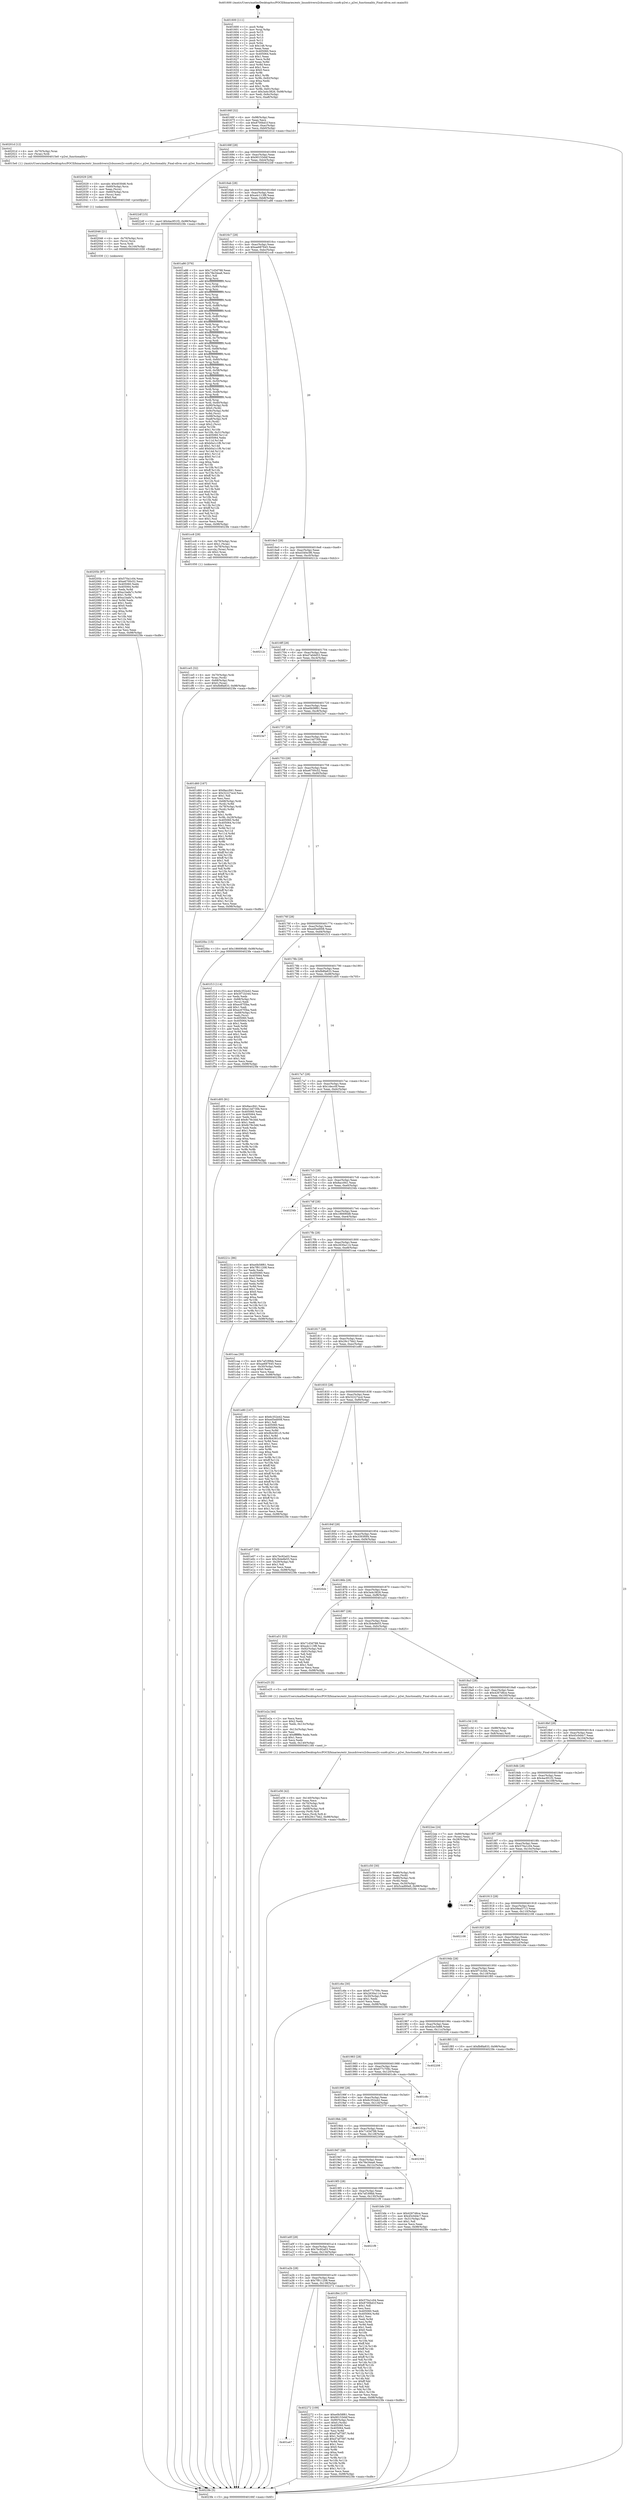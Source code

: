 digraph "0x401600" {
  label = "0x401600 (/mnt/c/Users/mathe/Desktop/tcc/POCII/binaries/extr_linuxdriversi2cbussesi2c-sun6i-p2wi.c_p2wi_functionality_Final-ollvm.out::main(0))"
  labelloc = "t"
  node[shape=record]

  Entry [label="",width=0.3,height=0.3,shape=circle,fillcolor=black,style=filled]
  "0x40166f" [label="{
     0x40166f [32]\l
     | [instrs]\l
     &nbsp;&nbsp;0x40166f \<+6\>: mov -0x98(%rbp),%eax\l
     &nbsp;&nbsp;0x401675 \<+2\>: mov %eax,%ecx\l
     &nbsp;&nbsp;0x401677 \<+6\>: sub $0x8700bd1f,%ecx\l
     &nbsp;&nbsp;0x40167d \<+6\>: mov %eax,-0xac(%rbp)\l
     &nbsp;&nbsp;0x401683 \<+6\>: mov %ecx,-0xb0(%rbp)\l
     &nbsp;&nbsp;0x401689 \<+6\>: je 000000000040201d \<main+0xa1d\>\l
  }"]
  "0x40201d" [label="{
     0x40201d [12]\l
     | [instrs]\l
     &nbsp;&nbsp;0x40201d \<+4\>: mov -0x70(%rbp),%rax\l
     &nbsp;&nbsp;0x402021 \<+3\>: mov (%rax),%rdi\l
     &nbsp;&nbsp;0x402024 \<+5\>: call 00000000004015e0 \<p2wi_functionality\>\l
     | [calls]\l
     &nbsp;&nbsp;0x4015e0 \{1\} (/mnt/c/Users/mathe/Desktop/tcc/POCII/binaries/extr_linuxdriversi2cbussesi2c-sun6i-p2wi.c_p2wi_functionality_Final-ollvm.out::p2wi_functionality)\l
  }"]
  "0x40168f" [label="{
     0x40168f [28]\l
     | [instrs]\l
     &nbsp;&nbsp;0x40168f \<+5\>: jmp 0000000000401694 \<main+0x94\>\l
     &nbsp;&nbsp;0x401694 \<+6\>: mov -0xac(%rbp),%eax\l
     &nbsp;&nbsp;0x40169a \<+5\>: sub $0x90153d4f,%eax\l
     &nbsp;&nbsp;0x40169f \<+6\>: mov %eax,-0xb4(%rbp)\l
     &nbsp;&nbsp;0x4016a5 \<+6\>: je 00000000004022df \<main+0xcdf\>\l
  }"]
  Exit [label="",width=0.3,height=0.3,shape=circle,fillcolor=black,style=filled,peripheries=2]
  "0x4022df" [label="{
     0x4022df [15]\l
     | [instrs]\l
     &nbsp;&nbsp;0x4022df \<+10\>: movl $0x4ac951f2,-0x98(%rbp)\l
     &nbsp;&nbsp;0x4022e9 \<+5\>: jmp 00000000004023fe \<main+0xdfe\>\l
  }"]
  "0x4016ab" [label="{
     0x4016ab [28]\l
     | [instrs]\l
     &nbsp;&nbsp;0x4016ab \<+5\>: jmp 00000000004016b0 \<main+0xb0\>\l
     &nbsp;&nbsp;0x4016b0 \<+6\>: mov -0xac(%rbp),%eax\l
     &nbsp;&nbsp;0x4016b6 \<+5\>: sub $0xa4c113f8,%eax\l
     &nbsp;&nbsp;0x4016bb \<+6\>: mov %eax,-0xb8(%rbp)\l
     &nbsp;&nbsp;0x4016c1 \<+6\>: je 0000000000401a86 \<main+0x486\>\l
  }"]
  "0x401a47" [label="{
     0x401a47\l
  }", style=dashed]
  "0x401a86" [label="{
     0x401a86 [376]\l
     | [instrs]\l
     &nbsp;&nbsp;0x401a86 \<+5\>: mov $0x71d3d788,%eax\l
     &nbsp;&nbsp;0x401a8b \<+5\>: mov $0x78e34ea6,%ecx\l
     &nbsp;&nbsp;0x401a90 \<+2\>: mov $0x1,%dl\l
     &nbsp;&nbsp;0x401a92 \<+3\>: mov %rsp,%rsi\l
     &nbsp;&nbsp;0x401a95 \<+4\>: add $0xfffffffffffffff0,%rsi\l
     &nbsp;&nbsp;0x401a99 \<+3\>: mov %rsi,%rsp\l
     &nbsp;&nbsp;0x401a9c \<+7\>: mov %rsi,-0x90(%rbp)\l
     &nbsp;&nbsp;0x401aa3 \<+3\>: mov %rsp,%rsi\l
     &nbsp;&nbsp;0x401aa6 \<+4\>: add $0xfffffffffffffff0,%rsi\l
     &nbsp;&nbsp;0x401aaa \<+3\>: mov %rsi,%rsp\l
     &nbsp;&nbsp;0x401aad \<+3\>: mov %rsp,%rdi\l
     &nbsp;&nbsp;0x401ab0 \<+4\>: add $0xfffffffffffffff0,%rdi\l
     &nbsp;&nbsp;0x401ab4 \<+3\>: mov %rdi,%rsp\l
     &nbsp;&nbsp;0x401ab7 \<+7\>: mov %rdi,-0x88(%rbp)\l
     &nbsp;&nbsp;0x401abe \<+3\>: mov %rsp,%rdi\l
     &nbsp;&nbsp;0x401ac1 \<+4\>: add $0xfffffffffffffff0,%rdi\l
     &nbsp;&nbsp;0x401ac5 \<+3\>: mov %rdi,%rsp\l
     &nbsp;&nbsp;0x401ac8 \<+4\>: mov %rdi,-0x80(%rbp)\l
     &nbsp;&nbsp;0x401acc \<+3\>: mov %rsp,%rdi\l
     &nbsp;&nbsp;0x401acf \<+4\>: add $0xfffffffffffffff0,%rdi\l
     &nbsp;&nbsp;0x401ad3 \<+3\>: mov %rdi,%rsp\l
     &nbsp;&nbsp;0x401ad6 \<+4\>: mov %rdi,-0x78(%rbp)\l
     &nbsp;&nbsp;0x401ada \<+3\>: mov %rsp,%rdi\l
     &nbsp;&nbsp;0x401add \<+4\>: add $0xfffffffffffffff0,%rdi\l
     &nbsp;&nbsp;0x401ae1 \<+3\>: mov %rdi,%rsp\l
     &nbsp;&nbsp;0x401ae4 \<+4\>: mov %rdi,-0x70(%rbp)\l
     &nbsp;&nbsp;0x401ae8 \<+3\>: mov %rsp,%rdi\l
     &nbsp;&nbsp;0x401aeb \<+4\>: add $0xfffffffffffffff0,%rdi\l
     &nbsp;&nbsp;0x401aef \<+3\>: mov %rdi,%rsp\l
     &nbsp;&nbsp;0x401af2 \<+4\>: mov %rdi,-0x68(%rbp)\l
     &nbsp;&nbsp;0x401af6 \<+3\>: mov %rsp,%rdi\l
     &nbsp;&nbsp;0x401af9 \<+4\>: add $0xfffffffffffffff0,%rdi\l
     &nbsp;&nbsp;0x401afd \<+3\>: mov %rdi,%rsp\l
     &nbsp;&nbsp;0x401b00 \<+4\>: mov %rdi,-0x60(%rbp)\l
     &nbsp;&nbsp;0x401b04 \<+3\>: mov %rsp,%rdi\l
     &nbsp;&nbsp;0x401b07 \<+4\>: add $0xfffffffffffffff0,%rdi\l
     &nbsp;&nbsp;0x401b0b \<+3\>: mov %rdi,%rsp\l
     &nbsp;&nbsp;0x401b0e \<+4\>: mov %rdi,-0x58(%rbp)\l
     &nbsp;&nbsp;0x401b12 \<+3\>: mov %rsp,%rdi\l
     &nbsp;&nbsp;0x401b15 \<+4\>: add $0xfffffffffffffff0,%rdi\l
     &nbsp;&nbsp;0x401b19 \<+3\>: mov %rdi,%rsp\l
     &nbsp;&nbsp;0x401b1c \<+4\>: mov %rdi,-0x50(%rbp)\l
     &nbsp;&nbsp;0x401b20 \<+3\>: mov %rsp,%rdi\l
     &nbsp;&nbsp;0x401b23 \<+4\>: add $0xfffffffffffffff0,%rdi\l
     &nbsp;&nbsp;0x401b27 \<+3\>: mov %rdi,%rsp\l
     &nbsp;&nbsp;0x401b2a \<+4\>: mov %rdi,-0x48(%rbp)\l
     &nbsp;&nbsp;0x401b2e \<+3\>: mov %rsp,%rdi\l
     &nbsp;&nbsp;0x401b31 \<+4\>: add $0xfffffffffffffff0,%rdi\l
     &nbsp;&nbsp;0x401b35 \<+3\>: mov %rdi,%rsp\l
     &nbsp;&nbsp;0x401b38 \<+4\>: mov %rdi,-0x40(%rbp)\l
     &nbsp;&nbsp;0x401b3c \<+7\>: mov -0x90(%rbp),%rdi\l
     &nbsp;&nbsp;0x401b43 \<+6\>: movl $0x0,(%rdi)\l
     &nbsp;&nbsp;0x401b49 \<+7\>: mov -0x9c(%rbp),%r8d\l
     &nbsp;&nbsp;0x401b50 \<+3\>: mov %r8d,(%rsi)\l
     &nbsp;&nbsp;0x401b53 \<+7\>: mov -0x88(%rbp),%rdi\l
     &nbsp;&nbsp;0x401b5a \<+7\>: mov -0xa8(%rbp),%r9\l
     &nbsp;&nbsp;0x401b61 \<+3\>: mov %r9,(%rdi)\l
     &nbsp;&nbsp;0x401b64 \<+3\>: cmpl $0x2,(%rsi)\l
     &nbsp;&nbsp;0x401b67 \<+4\>: setne %r10b\l
     &nbsp;&nbsp;0x401b6b \<+4\>: and $0x1,%r10b\l
     &nbsp;&nbsp;0x401b6f \<+4\>: mov %r10b,-0x31(%rbp)\l
     &nbsp;&nbsp;0x401b73 \<+8\>: mov 0x405060,%r11d\l
     &nbsp;&nbsp;0x401b7b \<+7\>: mov 0x405064,%ebx\l
     &nbsp;&nbsp;0x401b82 \<+3\>: mov %r11d,%r14d\l
     &nbsp;&nbsp;0x401b85 \<+7\>: sub $0xb0a1c1f6,%r14d\l
     &nbsp;&nbsp;0x401b8c \<+4\>: sub $0x1,%r14d\l
     &nbsp;&nbsp;0x401b90 \<+7\>: add $0xb0a1c1f6,%r14d\l
     &nbsp;&nbsp;0x401b97 \<+4\>: imul %r14d,%r11d\l
     &nbsp;&nbsp;0x401b9b \<+4\>: and $0x1,%r11d\l
     &nbsp;&nbsp;0x401b9f \<+4\>: cmp $0x0,%r11d\l
     &nbsp;&nbsp;0x401ba3 \<+4\>: sete %r10b\l
     &nbsp;&nbsp;0x401ba7 \<+3\>: cmp $0xa,%ebx\l
     &nbsp;&nbsp;0x401baa \<+4\>: setl %r15b\l
     &nbsp;&nbsp;0x401bae \<+3\>: mov %r10b,%r12b\l
     &nbsp;&nbsp;0x401bb1 \<+4\>: xor $0xff,%r12b\l
     &nbsp;&nbsp;0x401bb5 \<+3\>: mov %r15b,%r13b\l
     &nbsp;&nbsp;0x401bb8 \<+4\>: xor $0xff,%r13b\l
     &nbsp;&nbsp;0x401bbc \<+3\>: xor $0x0,%dl\l
     &nbsp;&nbsp;0x401bbf \<+3\>: mov %r12b,%sil\l
     &nbsp;&nbsp;0x401bc2 \<+4\>: and $0x0,%sil\l
     &nbsp;&nbsp;0x401bc6 \<+3\>: and %dl,%r10b\l
     &nbsp;&nbsp;0x401bc9 \<+3\>: mov %r13b,%dil\l
     &nbsp;&nbsp;0x401bcc \<+4\>: and $0x0,%dil\l
     &nbsp;&nbsp;0x401bd0 \<+3\>: and %dl,%r15b\l
     &nbsp;&nbsp;0x401bd3 \<+3\>: or %r10b,%sil\l
     &nbsp;&nbsp;0x401bd6 \<+3\>: or %r15b,%dil\l
     &nbsp;&nbsp;0x401bd9 \<+3\>: xor %dil,%sil\l
     &nbsp;&nbsp;0x401bdc \<+3\>: or %r13b,%r12b\l
     &nbsp;&nbsp;0x401bdf \<+4\>: xor $0xff,%r12b\l
     &nbsp;&nbsp;0x401be3 \<+3\>: or $0x0,%dl\l
     &nbsp;&nbsp;0x401be6 \<+3\>: and %dl,%r12b\l
     &nbsp;&nbsp;0x401be9 \<+3\>: or %r12b,%sil\l
     &nbsp;&nbsp;0x401bec \<+4\>: test $0x1,%sil\l
     &nbsp;&nbsp;0x401bf0 \<+3\>: cmovne %ecx,%eax\l
     &nbsp;&nbsp;0x401bf3 \<+6\>: mov %eax,-0x98(%rbp)\l
     &nbsp;&nbsp;0x401bf9 \<+5\>: jmp 00000000004023fe \<main+0xdfe\>\l
  }"]
  "0x4016c7" [label="{
     0x4016c7 [28]\l
     | [instrs]\l
     &nbsp;&nbsp;0x4016c7 \<+5\>: jmp 00000000004016cc \<main+0xcc\>\l
     &nbsp;&nbsp;0x4016cc \<+6\>: mov -0xac(%rbp),%eax\l
     &nbsp;&nbsp;0x4016d2 \<+5\>: sub $0xae687645,%eax\l
     &nbsp;&nbsp;0x4016d7 \<+6\>: mov %eax,-0xbc(%rbp)\l
     &nbsp;&nbsp;0x4016dd \<+6\>: je 0000000000401cc8 \<main+0x6c8\>\l
  }"]
  "0x402272" [label="{
     0x402272 [109]\l
     | [instrs]\l
     &nbsp;&nbsp;0x402272 \<+5\>: mov $0xe0b58f61,%eax\l
     &nbsp;&nbsp;0x402277 \<+5\>: mov $0x90153d4f,%ecx\l
     &nbsp;&nbsp;0x40227c \<+7\>: mov -0x90(%rbp),%rdx\l
     &nbsp;&nbsp;0x402283 \<+6\>: movl $0x0,(%rdx)\l
     &nbsp;&nbsp;0x402289 \<+7\>: mov 0x405060,%esi\l
     &nbsp;&nbsp;0x402290 \<+7\>: mov 0x405064,%edi\l
     &nbsp;&nbsp;0x402297 \<+3\>: mov %esi,%r8d\l
     &nbsp;&nbsp;0x40229a \<+7\>: sub $0xd7af7587,%r8d\l
     &nbsp;&nbsp;0x4022a1 \<+4\>: sub $0x1,%r8d\l
     &nbsp;&nbsp;0x4022a5 \<+7\>: add $0xd7af7587,%r8d\l
     &nbsp;&nbsp;0x4022ac \<+4\>: imul %r8d,%esi\l
     &nbsp;&nbsp;0x4022b0 \<+3\>: and $0x1,%esi\l
     &nbsp;&nbsp;0x4022b3 \<+3\>: cmp $0x0,%esi\l
     &nbsp;&nbsp;0x4022b6 \<+4\>: sete %r9b\l
     &nbsp;&nbsp;0x4022ba \<+3\>: cmp $0xa,%edi\l
     &nbsp;&nbsp;0x4022bd \<+4\>: setl %r10b\l
     &nbsp;&nbsp;0x4022c1 \<+3\>: mov %r9b,%r11b\l
     &nbsp;&nbsp;0x4022c4 \<+3\>: and %r10b,%r11b\l
     &nbsp;&nbsp;0x4022c7 \<+3\>: xor %r10b,%r9b\l
     &nbsp;&nbsp;0x4022ca \<+3\>: or %r9b,%r11b\l
     &nbsp;&nbsp;0x4022cd \<+4\>: test $0x1,%r11b\l
     &nbsp;&nbsp;0x4022d1 \<+3\>: cmovne %ecx,%eax\l
     &nbsp;&nbsp;0x4022d4 \<+6\>: mov %eax,-0x98(%rbp)\l
     &nbsp;&nbsp;0x4022da \<+5\>: jmp 00000000004023fe \<main+0xdfe\>\l
  }"]
  "0x401cc8" [label="{
     0x401cc8 [29]\l
     | [instrs]\l
     &nbsp;&nbsp;0x401cc8 \<+4\>: mov -0x78(%rbp),%rax\l
     &nbsp;&nbsp;0x401ccc \<+6\>: movl $0x1,(%rax)\l
     &nbsp;&nbsp;0x401cd2 \<+4\>: mov -0x78(%rbp),%rax\l
     &nbsp;&nbsp;0x401cd6 \<+3\>: movslq (%rax),%rax\l
     &nbsp;&nbsp;0x401cd9 \<+4\>: shl $0x2,%rax\l
     &nbsp;&nbsp;0x401cdd \<+3\>: mov %rax,%rdi\l
     &nbsp;&nbsp;0x401ce0 \<+5\>: call 0000000000401050 \<malloc@plt\>\l
     | [calls]\l
     &nbsp;&nbsp;0x401050 \{1\} (unknown)\l
  }"]
  "0x4016e3" [label="{
     0x4016e3 [28]\l
     | [instrs]\l
     &nbsp;&nbsp;0x4016e3 \<+5\>: jmp 00000000004016e8 \<main+0xe8\>\l
     &nbsp;&nbsp;0x4016e8 \<+6\>: mov -0xac(%rbp),%eax\l
     &nbsp;&nbsp;0x4016ee \<+5\>: sub $0xd340e3f6,%eax\l
     &nbsp;&nbsp;0x4016f3 \<+6\>: mov %eax,-0xc0(%rbp)\l
     &nbsp;&nbsp;0x4016f9 \<+6\>: je 000000000040212c \<main+0xb2c\>\l
  }"]
  "0x40205b" [label="{
     0x40205b [97]\l
     | [instrs]\l
     &nbsp;&nbsp;0x40205b \<+5\>: mov $0x570a1c04,%eax\l
     &nbsp;&nbsp;0x402060 \<+5\>: mov $0xe6700c52,%esi\l
     &nbsp;&nbsp;0x402065 \<+7\>: mov 0x405060,%edx\l
     &nbsp;&nbsp;0x40206c \<+8\>: mov 0x405064,%r8d\l
     &nbsp;&nbsp;0x402074 \<+3\>: mov %edx,%r9d\l
     &nbsp;&nbsp;0x402077 \<+7\>: sub $0xa1bafa7c,%r9d\l
     &nbsp;&nbsp;0x40207e \<+4\>: sub $0x1,%r9d\l
     &nbsp;&nbsp;0x402082 \<+7\>: add $0xa1bafa7c,%r9d\l
     &nbsp;&nbsp;0x402089 \<+4\>: imul %r9d,%edx\l
     &nbsp;&nbsp;0x40208d \<+3\>: and $0x1,%edx\l
     &nbsp;&nbsp;0x402090 \<+3\>: cmp $0x0,%edx\l
     &nbsp;&nbsp;0x402093 \<+4\>: sete %r10b\l
     &nbsp;&nbsp;0x402097 \<+4\>: cmp $0xa,%r8d\l
     &nbsp;&nbsp;0x40209b \<+4\>: setl %r11b\l
     &nbsp;&nbsp;0x40209f \<+3\>: mov %r10b,%bl\l
     &nbsp;&nbsp;0x4020a2 \<+3\>: and %r11b,%bl\l
     &nbsp;&nbsp;0x4020a5 \<+3\>: xor %r11b,%r10b\l
     &nbsp;&nbsp;0x4020a8 \<+3\>: or %r10b,%bl\l
     &nbsp;&nbsp;0x4020ab \<+3\>: test $0x1,%bl\l
     &nbsp;&nbsp;0x4020ae \<+3\>: cmovne %esi,%eax\l
     &nbsp;&nbsp;0x4020b1 \<+6\>: mov %eax,-0x98(%rbp)\l
     &nbsp;&nbsp;0x4020b7 \<+5\>: jmp 00000000004023fe \<main+0xdfe\>\l
  }"]
  "0x40212c" [label="{
     0x40212c\l
  }", style=dashed]
  "0x4016ff" [label="{
     0x4016ff [28]\l
     | [instrs]\l
     &nbsp;&nbsp;0x4016ff \<+5\>: jmp 0000000000401704 \<main+0x104\>\l
     &nbsp;&nbsp;0x401704 \<+6\>: mov -0xac(%rbp),%eax\l
     &nbsp;&nbsp;0x40170a \<+5\>: sub $0xd7a0dd53,%eax\l
     &nbsp;&nbsp;0x40170f \<+6\>: mov %eax,-0xc4(%rbp)\l
     &nbsp;&nbsp;0x401715 \<+6\>: je 0000000000402182 \<main+0xb82\>\l
  }"]
  "0x402046" [label="{
     0x402046 [21]\l
     | [instrs]\l
     &nbsp;&nbsp;0x402046 \<+4\>: mov -0x70(%rbp),%rcx\l
     &nbsp;&nbsp;0x40204a \<+3\>: mov (%rcx),%rcx\l
     &nbsp;&nbsp;0x40204d \<+3\>: mov %rcx,%rdi\l
     &nbsp;&nbsp;0x402050 \<+6\>: mov %eax,-0x144(%rbp)\l
     &nbsp;&nbsp;0x402056 \<+5\>: call 0000000000401030 \<free@plt\>\l
     | [calls]\l
     &nbsp;&nbsp;0x401030 \{1\} (unknown)\l
  }"]
  "0x402182" [label="{
     0x402182\l
  }", style=dashed]
  "0x40171b" [label="{
     0x40171b [28]\l
     | [instrs]\l
     &nbsp;&nbsp;0x40171b \<+5\>: jmp 0000000000401720 \<main+0x120\>\l
     &nbsp;&nbsp;0x401720 \<+6\>: mov -0xac(%rbp),%eax\l
     &nbsp;&nbsp;0x401726 \<+5\>: sub $0xe0b58f61,%eax\l
     &nbsp;&nbsp;0x40172b \<+6\>: mov %eax,-0xc8(%rbp)\l
     &nbsp;&nbsp;0x401731 \<+6\>: je 00000000004023e7 \<main+0xde7\>\l
  }"]
  "0x402029" [label="{
     0x402029 [29]\l
     | [instrs]\l
     &nbsp;&nbsp;0x402029 \<+10\>: movabs $0x4030d6,%rdi\l
     &nbsp;&nbsp;0x402033 \<+4\>: mov -0x60(%rbp),%rcx\l
     &nbsp;&nbsp;0x402037 \<+2\>: mov %eax,(%rcx)\l
     &nbsp;&nbsp;0x402039 \<+4\>: mov -0x60(%rbp),%rcx\l
     &nbsp;&nbsp;0x40203d \<+2\>: mov (%rcx),%esi\l
     &nbsp;&nbsp;0x40203f \<+2\>: mov $0x0,%al\l
     &nbsp;&nbsp;0x402041 \<+5\>: call 0000000000401040 \<printf@plt\>\l
     | [calls]\l
     &nbsp;&nbsp;0x401040 \{1\} (unknown)\l
  }"]
  "0x4023e7" [label="{
     0x4023e7\l
  }", style=dashed]
  "0x401737" [label="{
     0x401737 [28]\l
     | [instrs]\l
     &nbsp;&nbsp;0x401737 \<+5\>: jmp 000000000040173c \<main+0x13c\>\l
     &nbsp;&nbsp;0x40173c \<+6\>: mov -0xac(%rbp),%eax\l
     &nbsp;&nbsp;0x401742 \<+5\>: sub $0xe14d730b,%eax\l
     &nbsp;&nbsp;0x401747 \<+6\>: mov %eax,-0xcc(%rbp)\l
     &nbsp;&nbsp;0x40174d \<+6\>: je 0000000000401d60 \<main+0x760\>\l
  }"]
  "0x401a2b" [label="{
     0x401a2b [28]\l
     | [instrs]\l
     &nbsp;&nbsp;0x401a2b \<+5\>: jmp 0000000000401a30 \<main+0x430\>\l
     &nbsp;&nbsp;0x401a30 \<+6\>: mov -0xac(%rbp),%eax\l
     &nbsp;&nbsp;0x401a36 \<+5\>: sub $0x7f911208,%eax\l
     &nbsp;&nbsp;0x401a3b \<+6\>: mov %eax,-0x138(%rbp)\l
     &nbsp;&nbsp;0x401a41 \<+6\>: je 0000000000402272 \<main+0xc72\>\l
  }"]
  "0x401d60" [label="{
     0x401d60 [167]\l
     | [instrs]\l
     &nbsp;&nbsp;0x401d60 \<+5\>: mov $0x8acc941,%eax\l
     &nbsp;&nbsp;0x401d65 \<+5\>: mov $0x32227ecd,%ecx\l
     &nbsp;&nbsp;0x401d6a \<+2\>: mov $0x1,%dl\l
     &nbsp;&nbsp;0x401d6c \<+2\>: xor %esi,%esi\l
     &nbsp;&nbsp;0x401d6e \<+4\>: mov -0x68(%rbp),%rdi\l
     &nbsp;&nbsp;0x401d72 \<+3\>: mov (%rdi),%r8d\l
     &nbsp;&nbsp;0x401d75 \<+4\>: mov -0x78(%rbp),%rdi\l
     &nbsp;&nbsp;0x401d79 \<+3\>: cmp (%rdi),%r8d\l
     &nbsp;&nbsp;0x401d7c \<+4\>: setl %r9b\l
     &nbsp;&nbsp;0x401d80 \<+4\>: and $0x1,%r9b\l
     &nbsp;&nbsp;0x401d84 \<+4\>: mov %r9b,-0x29(%rbp)\l
     &nbsp;&nbsp;0x401d88 \<+8\>: mov 0x405060,%r8d\l
     &nbsp;&nbsp;0x401d90 \<+8\>: mov 0x405064,%r10d\l
     &nbsp;&nbsp;0x401d98 \<+3\>: sub $0x1,%esi\l
     &nbsp;&nbsp;0x401d9b \<+3\>: mov %r8d,%r11d\l
     &nbsp;&nbsp;0x401d9e \<+3\>: add %esi,%r11d\l
     &nbsp;&nbsp;0x401da1 \<+4\>: imul %r11d,%r8d\l
     &nbsp;&nbsp;0x401da5 \<+4\>: and $0x1,%r8d\l
     &nbsp;&nbsp;0x401da9 \<+4\>: cmp $0x0,%r8d\l
     &nbsp;&nbsp;0x401dad \<+4\>: sete %r9b\l
     &nbsp;&nbsp;0x401db1 \<+4\>: cmp $0xa,%r10d\l
     &nbsp;&nbsp;0x401db5 \<+3\>: setl %bl\l
     &nbsp;&nbsp;0x401db8 \<+3\>: mov %r9b,%r14b\l
     &nbsp;&nbsp;0x401dbb \<+4\>: xor $0xff,%r14b\l
     &nbsp;&nbsp;0x401dbf \<+3\>: mov %bl,%r15b\l
     &nbsp;&nbsp;0x401dc2 \<+4\>: xor $0xff,%r15b\l
     &nbsp;&nbsp;0x401dc6 \<+3\>: xor $0x1,%dl\l
     &nbsp;&nbsp;0x401dc9 \<+3\>: mov %r14b,%r12b\l
     &nbsp;&nbsp;0x401dcc \<+4\>: and $0xff,%r12b\l
     &nbsp;&nbsp;0x401dd0 \<+3\>: and %dl,%r9b\l
     &nbsp;&nbsp;0x401dd3 \<+3\>: mov %r15b,%r13b\l
     &nbsp;&nbsp;0x401dd6 \<+4\>: and $0xff,%r13b\l
     &nbsp;&nbsp;0x401dda \<+2\>: and %dl,%bl\l
     &nbsp;&nbsp;0x401ddc \<+3\>: or %r9b,%r12b\l
     &nbsp;&nbsp;0x401ddf \<+3\>: or %bl,%r13b\l
     &nbsp;&nbsp;0x401de2 \<+3\>: xor %r13b,%r12b\l
     &nbsp;&nbsp;0x401de5 \<+3\>: or %r15b,%r14b\l
     &nbsp;&nbsp;0x401de8 \<+4\>: xor $0xff,%r14b\l
     &nbsp;&nbsp;0x401dec \<+3\>: or $0x1,%dl\l
     &nbsp;&nbsp;0x401def \<+3\>: and %dl,%r14b\l
     &nbsp;&nbsp;0x401df2 \<+3\>: or %r14b,%r12b\l
     &nbsp;&nbsp;0x401df5 \<+4\>: test $0x1,%r12b\l
     &nbsp;&nbsp;0x401df9 \<+3\>: cmovne %ecx,%eax\l
     &nbsp;&nbsp;0x401dfc \<+6\>: mov %eax,-0x98(%rbp)\l
     &nbsp;&nbsp;0x401e02 \<+5\>: jmp 00000000004023fe \<main+0xdfe\>\l
  }"]
  "0x401753" [label="{
     0x401753 [28]\l
     | [instrs]\l
     &nbsp;&nbsp;0x401753 \<+5\>: jmp 0000000000401758 \<main+0x158\>\l
     &nbsp;&nbsp;0x401758 \<+6\>: mov -0xac(%rbp),%eax\l
     &nbsp;&nbsp;0x40175e \<+5\>: sub $0xe6700c52,%eax\l
     &nbsp;&nbsp;0x401763 \<+6\>: mov %eax,-0xd0(%rbp)\l
     &nbsp;&nbsp;0x401769 \<+6\>: je 00000000004020bc \<main+0xabc\>\l
  }"]
  "0x401f94" [label="{
     0x401f94 [137]\l
     | [instrs]\l
     &nbsp;&nbsp;0x401f94 \<+5\>: mov $0x570a1c04,%eax\l
     &nbsp;&nbsp;0x401f99 \<+5\>: mov $0x8700bd1f,%ecx\l
     &nbsp;&nbsp;0x401f9e \<+2\>: mov $0x1,%dl\l
     &nbsp;&nbsp;0x401fa0 \<+2\>: xor %esi,%esi\l
     &nbsp;&nbsp;0x401fa2 \<+7\>: mov 0x405060,%edi\l
     &nbsp;&nbsp;0x401fa9 \<+8\>: mov 0x405064,%r8d\l
     &nbsp;&nbsp;0x401fb1 \<+3\>: sub $0x1,%esi\l
     &nbsp;&nbsp;0x401fb4 \<+3\>: mov %edi,%r9d\l
     &nbsp;&nbsp;0x401fb7 \<+3\>: add %esi,%r9d\l
     &nbsp;&nbsp;0x401fba \<+4\>: imul %r9d,%edi\l
     &nbsp;&nbsp;0x401fbe \<+3\>: and $0x1,%edi\l
     &nbsp;&nbsp;0x401fc1 \<+3\>: cmp $0x0,%edi\l
     &nbsp;&nbsp;0x401fc4 \<+4\>: sete %r10b\l
     &nbsp;&nbsp;0x401fc8 \<+4\>: cmp $0xa,%r8d\l
     &nbsp;&nbsp;0x401fcc \<+4\>: setl %r11b\l
     &nbsp;&nbsp;0x401fd0 \<+3\>: mov %r10b,%bl\l
     &nbsp;&nbsp;0x401fd3 \<+3\>: xor $0xff,%bl\l
     &nbsp;&nbsp;0x401fd6 \<+3\>: mov %r11b,%r14b\l
     &nbsp;&nbsp;0x401fd9 \<+4\>: xor $0xff,%r14b\l
     &nbsp;&nbsp;0x401fdd \<+3\>: xor $0x1,%dl\l
     &nbsp;&nbsp;0x401fe0 \<+3\>: mov %bl,%r15b\l
     &nbsp;&nbsp;0x401fe3 \<+4\>: and $0xff,%r15b\l
     &nbsp;&nbsp;0x401fe7 \<+3\>: and %dl,%r10b\l
     &nbsp;&nbsp;0x401fea \<+3\>: mov %r14b,%r12b\l
     &nbsp;&nbsp;0x401fed \<+4\>: and $0xff,%r12b\l
     &nbsp;&nbsp;0x401ff1 \<+3\>: and %dl,%r11b\l
     &nbsp;&nbsp;0x401ff4 \<+3\>: or %r10b,%r15b\l
     &nbsp;&nbsp;0x401ff7 \<+3\>: or %r11b,%r12b\l
     &nbsp;&nbsp;0x401ffa \<+3\>: xor %r12b,%r15b\l
     &nbsp;&nbsp;0x401ffd \<+3\>: or %r14b,%bl\l
     &nbsp;&nbsp;0x402000 \<+3\>: xor $0xff,%bl\l
     &nbsp;&nbsp;0x402003 \<+3\>: or $0x1,%dl\l
     &nbsp;&nbsp;0x402006 \<+2\>: and %dl,%bl\l
     &nbsp;&nbsp;0x402008 \<+3\>: or %bl,%r15b\l
     &nbsp;&nbsp;0x40200b \<+4\>: test $0x1,%r15b\l
     &nbsp;&nbsp;0x40200f \<+3\>: cmovne %ecx,%eax\l
     &nbsp;&nbsp;0x402012 \<+6\>: mov %eax,-0x98(%rbp)\l
     &nbsp;&nbsp;0x402018 \<+5\>: jmp 00000000004023fe \<main+0xdfe\>\l
  }"]
  "0x4020bc" [label="{
     0x4020bc [15]\l
     | [instrs]\l
     &nbsp;&nbsp;0x4020bc \<+10\>: movl $0x186690d8,-0x98(%rbp)\l
     &nbsp;&nbsp;0x4020c6 \<+5\>: jmp 00000000004023fe \<main+0xdfe\>\l
  }"]
  "0x40176f" [label="{
     0x40176f [28]\l
     | [instrs]\l
     &nbsp;&nbsp;0x40176f \<+5\>: jmp 0000000000401774 \<main+0x174\>\l
     &nbsp;&nbsp;0x401774 \<+6\>: mov -0xac(%rbp),%eax\l
     &nbsp;&nbsp;0x40177a \<+5\>: sub $0xed5ed008,%eax\l
     &nbsp;&nbsp;0x40177f \<+6\>: mov %eax,-0xd4(%rbp)\l
     &nbsp;&nbsp;0x401785 \<+6\>: je 0000000000401f13 \<main+0x913\>\l
  }"]
  "0x401a0f" [label="{
     0x401a0f [28]\l
     | [instrs]\l
     &nbsp;&nbsp;0x401a0f \<+5\>: jmp 0000000000401a14 \<main+0x414\>\l
     &nbsp;&nbsp;0x401a14 \<+6\>: mov -0xac(%rbp),%eax\l
     &nbsp;&nbsp;0x401a1a \<+5\>: sub $0x7bc92a03,%eax\l
     &nbsp;&nbsp;0x401a1f \<+6\>: mov %eax,-0x134(%rbp)\l
     &nbsp;&nbsp;0x401a25 \<+6\>: je 0000000000401f94 \<main+0x994\>\l
  }"]
  "0x401f13" [label="{
     0x401f13 [114]\l
     | [instrs]\l
     &nbsp;&nbsp;0x401f13 \<+5\>: mov $0x6c352e42,%eax\l
     &nbsp;&nbsp;0x401f18 \<+5\>: mov $0x5f71b344,%ecx\l
     &nbsp;&nbsp;0x401f1d \<+2\>: xor %edx,%edx\l
     &nbsp;&nbsp;0x401f1f \<+4\>: mov -0x68(%rbp),%rsi\l
     &nbsp;&nbsp;0x401f23 \<+2\>: mov (%rsi),%edi\l
     &nbsp;&nbsp;0x401f25 \<+6\>: sub $0xec67f3ba,%edi\l
     &nbsp;&nbsp;0x401f2b \<+3\>: add $0x1,%edi\l
     &nbsp;&nbsp;0x401f2e \<+6\>: add $0xec67f3ba,%edi\l
     &nbsp;&nbsp;0x401f34 \<+4\>: mov -0x68(%rbp),%rsi\l
     &nbsp;&nbsp;0x401f38 \<+2\>: mov %edi,(%rsi)\l
     &nbsp;&nbsp;0x401f3a \<+7\>: mov 0x405060,%edi\l
     &nbsp;&nbsp;0x401f41 \<+8\>: mov 0x405064,%r8d\l
     &nbsp;&nbsp;0x401f49 \<+3\>: sub $0x1,%edx\l
     &nbsp;&nbsp;0x401f4c \<+3\>: mov %edi,%r9d\l
     &nbsp;&nbsp;0x401f4f \<+3\>: add %edx,%r9d\l
     &nbsp;&nbsp;0x401f52 \<+4\>: imul %r9d,%edi\l
     &nbsp;&nbsp;0x401f56 \<+3\>: and $0x1,%edi\l
     &nbsp;&nbsp;0x401f59 \<+3\>: cmp $0x0,%edi\l
     &nbsp;&nbsp;0x401f5c \<+4\>: sete %r10b\l
     &nbsp;&nbsp;0x401f60 \<+4\>: cmp $0xa,%r8d\l
     &nbsp;&nbsp;0x401f64 \<+4\>: setl %r11b\l
     &nbsp;&nbsp;0x401f68 \<+3\>: mov %r10b,%bl\l
     &nbsp;&nbsp;0x401f6b \<+3\>: and %r11b,%bl\l
     &nbsp;&nbsp;0x401f6e \<+3\>: xor %r11b,%r10b\l
     &nbsp;&nbsp;0x401f71 \<+3\>: or %r10b,%bl\l
     &nbsp;&nbsp;0x401f74 \<+3\>: test $0x1,%bl\l
     &nbsp;&nbsp;0x401f77 \<+3\>: cmovne %ecx,%eax\l
     &nbsp;&nbsp;0x401f7a \<+6\>: mov %eax,-0x98(%rbp)\l
     &nbsp;&nbsp;0x401f80 \<+5\>: jmp 00000000004023fe \<main+0xdfe\>\l
  }"]
  "0x40178b" [label="{
     0x40178b [28]\l
     | [instrs]\l
     &nbsp;&nbsp;0x40178b \<+5\>: jmp 0000000000401790 \<main+0x190\>\l
     &nbsp;&nbsp;0x401790 \<+6\>: mov -0xac(%rbp),%eax\l
     &nbsp;&nbsp;0x401796 \<+5\>: sub $0xfb8fa833,%eax\l
     &nbsp;&nbsp;0x40179b \<+6\>: mov %eax,-0xd8(%rbp)\l
     &nbsp;&nbsp;0x4017a1 \<+6\>: je 0000000000401d05 \<main+0x705\>\l
  }"]
  "0x4021f9" [label="{
     0x4021f9\l
  }", style=dashed]
  "0x401d05" [label="{
     0x401d05 [91]\l
     | [instrs]\l
     &nbsp;&nbsp;0x401d05 \<+5\>: mov $0x8acc941,%eax\l
     &nbsp;&nbsp;0x401d0a \<+5\>: mov $0xe14d730b,%ecx\l
     &nbsp;&nbsp;0x401d0f \<+7\>: mov 0x405060,%edx\l
     &nbsp;&nbsp;0x401d16 \<+7\>: mov 0x405064,%esi\l
     &nbsp;&nbsp;0x401d1d \<+2\>: mov %edx,%edi\l
     &nbsp;&nbsp;0x401d1f \<+6\>: add $0x8c78c3dd,%edi\l
     &nbsp;&nbsp;0x401d25 \<+3\>: sub $0x1,%edi\l
     &nbsp;&nbsp;0x401d28 \<+6\>: sub $0x8c78c3dd,%edi\l
     &nbsp;&nbsp;0x401d2e \<+3\>: imul %edi,%edx\l
     &nbsp;&nbsp;0x401d31 \<+3\>: and $0x1,%edx\l
     &nbsp;&nbsp;0x401d34 \<+3\>: cmp $0x0,%edx\l
     &nbsp;&nbsp;0x401d37 \<+4\>: sete %r8b\l
     &nbsp;&nbsp;0x401d3b \<+3\>: cmp $0xa,%esi\l
     &nbsp;&nbsp;0x401d3e \<+4\>: setl %r9b\l
     &nbsp;&nbsp;0x401d42 \<+3\>: mov %r8b,%r10b\l
     &nbsp;&nbsp;0x401d45 \<+3\>: and %r9b,%r10b\l
     &nbsp;&nbsp;0x401d48 \<+3\>: xor %r9b,%r8b\l
     &nbsp;&nbsp;0x401d4b \<+3\>: or %r8b,%r10b\l
     &nbsp;&nbsp;0x401d4e \<+4\>: test $0x1,%r10b\l
     &nbsp;&nbsp;0x401d52 \<+3\>: cmovne %ecx,%eax\l
     &nbsp;&nbsp;0x401d55 \<+6\>: mov %eax,-0x98(%rbp)\l
     &nbsp;&nbsp;0x401d5b \<+5\>: jmp 00000000004023fe \<main+0xdfe\>\l
  }"]
  "0x4017a7" [label="{
     0x4017a7 [28]\l
     | [instrs]\l
     &nbsp;&nbsp;0x4017a7 \<+5\>: jmp 00000000004017ac \<main+0x1ac\>\l
     &nbsp;&nbsp;0x4017ac \<+6\>: mov -0xac(%rbp),%eax\l
     &nbsp;&nbsp;0x4017b2 \<+5\>: sub $0x1decc0f,%eax\l
     &nbsp;&nbsp;0x4017b7 \<+6\>: mov %eax,-0xdc(%rbp)\l
     &nbsp;&nbsp;0x4017bd \<+6\>: je 00000000004021ac \<main+0xbac\>\l
  }"]
  "0x401e56" [label="{
     0x401e56 [42]\l
     | [instrs]\l
     &nbsp;&nbsp;0x401e56 \<+6\>: mov -0x140(%rbp),%ecx\l
     &nbsp;&nbsp;0x401e5c \<+3\>: imul %eax,%ecx\l
     &nbsp;&nbsp;0x401e5f \<+4\>: mov -0x70(%rbp),%rdi\l
     &nbsp;&nbsp;0x401e63 \<+3\>: mov (%rdi),%rdi\l
     &nbsp;&nbsp;0x401e66 \<+4\>: mov -0x68(%rbp),%r8\l
     &nbsp;&nbsp;0x401e6a \<+3\>: movslq (%r8),%r8\l
     &nbsp;&nbsp;0x401e6d \<+4\>: mov %ecx,(%rdi,%r8,4)\l
     &nbsp;&nbsp;0x401e71 \<+10\>: movl $0x29c17bb2,-0x98(%rbp)\l
     &nbsp;&nbsp;0x401e7b \<+5\>: jmp 00000000004023fe \<main+0xdfe\>\l
  }"]
  "0x4021ac" [label="{
     0x4021ac\l
  }", style=dashed]
  "0x4017c3" [label="{
     0x4017c3 [28]\l
     | [instrs]\l
     &nbsp;&nbsp;0x4017c3 \<+5\>: jmp 00000000004017c8 \<main+0x1c8\>\l
     &nbsp;&nbsp;0x4017c8 \<+6\>: mov -0xac(%rbp),%eax\l
     &nbsp;&nbsp;0x4017ce \<+5\>: sub $0x8acc941,%eax\l
     &nbsp;&nbsp;0x4017d3 \<+6\>: mov %eax,-0xe0(%rbp)\l
     &nbsp;&nbsp;0x4017d9 \<+6\>: je 000000000040234b \<main+0xd4b\>\l
  }"]
  "0x401e2a" [label="{
     0x401e2a [44]\l
     | [instrs]\l
     &nbsp;&nbsp;0x401e2a \<+2\>: xor %ecx,%ecx\l
     &nbsp;&nbsp;0x401e2c \<+5\>: mov $0x2,%edx\l
     &nbsp;&nbsp;0x401e31 \<+6\>: mov %edx,-0x13c(%rbp)\l
     &nbsp;&nbsp;0x401e37 \<+1\>: cltd\l
     &nbsp;&nbsp;0x401e38 \<+6\>: mov -0x13c(%rbp),%esi\l
     &nbsp;&nbsp;0x401e3e \<+2\>: idiv %esi\l
     &nbsp;&nbsp;0x401e40 \<+6\>: imul $0xfffffffe,%edx,%edx\l
     &nbsp;&nbsp;0x401e46 \<+3\>: sub $0x1,%ecx\l
     &nbsp;&nbsp;0x401e49 \<+2\>: sub %ecx,%edx\l
     &nbsp;&nbsp;0x401e4b \<+6\>: mov %edx,-0x140(%rbp)\l
     &nbsp;&nbsp;0x401e51 \<+5\>: call 0000000000401160 \<next_i\>\l
     | [calls]\l
     &nbsp;&nbsp;0x401160 \{1\} (/mnt/c/Users/mathe/Desktop/tcc/POCII/binaries/extr_linuxdriversi2cbussesi2c-sun6i-p2wi.c_p2wi_functionality_Final-ollvm.out::next_i)\l
  }"]
  "0x40234b" [label="{
     0x40234b\l
  }", style=dashed]
  "0x4017df" [label="{
     0x4017df [28]\l
     | [instrs]\l
     &nbsp;&nbsp;0x4017df \<+5\>: jmp 00000000004017e4 \<main+0x1e4\>\l
     &nbsp;&nbsp;0x4017e4 \<+6\>: mov -0xac(%rbp),%eax\l
     &nbsp;&nbsp;0x4017ea \<+5\>: sub $0x186690d8,%eax\l
     &nbsp;&nbsp;0x4017ef \<+6\>: mov %eax,-0xe4(%rbp)\l
     &nbsp;&nbsp;0x4017f5 \<+6\>: je 000000000040221c \<main+0xc1c\>\l
  }"]
  "0x401ce5" [label="{
     0x401ce5 [32]\l
     | [instrs]\l
     &nbsp;&nbsp;0x401ce5 \<+4\>: mov -0x70(%rbp),%rdi\l
     &nbsp;&nbsp;0x401ce9 \<+3\>: mov %rax,(%rdi)\l
     &nbsp;&nbsp;0x401cec \<+4\>: mov -0x68(%rbp),%rax\l
     &nbsp;&nbsp;0x401cf0 \<+6\>: movl $0x0,(%rax)\l
     &nbsp;&nbsp;0x401cf6 \<+10\>: movl $0xfb8fa833,-0x98(%rbp)\l
     &nbsp;&nbsp;0x401d00 \<+5\>: jmp 00000000004023fe \<main+0xdfe\>\l
  }"]
  "0x40221c" [label="{
     0x40221c [86]\l
     | [instrs]\l
     &nbsp;&nbsp;0x40221c \<+5\>: mov $0xe0b58f61,%eax\l
     &nbsp;&nbsp;0x402221 \<+5\>: mov $0x7f911208,%ecx\l
     &nbsp;&nbsp;0x402226 \<+2\>: xor %edx,%edx\l
     &nbsp;&nbsp;0x402228 \<+7\>: mov 0x405060,%esi\l
     &nbsp;&nbsp;0x40222f \<+7\>: mov 0x405064,%edi\l
     &nbsp;&nbsp;0x402236 \<+3\>: sub $0x1,%edx\l
     &nbsp;&nbsp;0x402239 \<+3\>: mov %esi,%r8d\l
     &nbsp;&nbsp;0x40223c \<+3\>: add %edx,%r8d\l
     &nbsp;&nbsp;0x40223f \<+4\>: imul %r8d,%esi\l
     &nbsp;&nbsp;0x402243 \<+3\>: and $0x1,%esi\l
     &nbsp;&nbsp;0x402246 \<+3\>: cmp $0x0,%esi\l
     &nbsp;&nbsp;0x402249 \<+4\>: sete %r9b\l
     &nbsp;&nbsp;0x40224d \<+3\>: cmp $0xa,%edi\l
     &nbsp;&nbsp;0x402250 \<+4\>: setl %r10b\l
     &nbsp;&nbsp;0x402254 \<+3\>: mov %r9b,%r11b\l
     &nbsp;&nbsp;0x402257 \<+3\>: and %r10b,%r11b\l
     &nbsp;&nbsp;0x40225a \<+3\>: xor %r10b,%r9b\l
     &nbsp;&nbsp;0x40225d \<+3\>: or %r9b,%r11b\l
     &nbsp;&nbsp;0x402260 \<+4\>: test $0x1,%r11b\l
     &nbsp;&nbsp;0x402264 \<+3\>: cmovne %ecx,%eax\l
     &nbsp;&nbsp;0x402267 \<+6\>: mov %eax,-0x98(%rbp)\l
     &nbsp;&nbsp;0x40226d \<+5\>: jmp 00000000004023fe \<main+0xdfe\>\l
  }"]
  "0x4017fb" [label="{
     0x4017fb [28]\l
     | [instrs]\l
     &nbsp;&nbsp;0x4017fb \<+5\>: jmp 0000000000401800 \<main+0x200\>\l
     &nbsp;&nbsp;0x401800 \<+6\>: mov -0xac(%rbp),%eax\l
     &nbsp;&nbsp;0x401806 \<+5\>: sub $0x2630a114,%eax\l
     &nbsp;&nbsp;0x40180b \<+6\>: mov %eax,-0xe8(%rbp)\l
     &nbsp;&nbsp;0x401811 \<+6\>: je 0000000000401caa \<main+0x6aa\>\l
  }"]
  "0x401c50" [label="{
     0x401c50 [30]\l
     | [instrs]\l
     &nbsp;&nbsp;0x401c50 \<+4\>: mov -0x80(%rbp),%rdi\l
     &nbsp;&nbsp;0x401c54 \<+2\>: mov %eax,(%rdi)\l
     &nbsp;&nbsp;0x401c56 \<+4\>: mov -0x80(%rbp),%rdi\l
     &nbsp;&nbsp;0x401c5a \<+2\>: mov (%rdi),%eax\l
     &nbsp;&nbsp;0x401c5c \<+3\>: mov %eax,-0x30(%rbp)\l
     &nbsp;&nbsp;0x401c5f \<+10\>: movl $0x5cad66a9,-0x98(%rbp)\l
     &nbsp;&nbsp;0x401c69 \<+5\>: jmp 00000000004023fe \<main+0xdfe\>\l
  }"]
  "0x401caa" [label="{
     0x401caa [30]\l
     | [instrs]\l
     &nbsp;&nbsp;0x401caa \<+5\>: mov $0x7af189bb,%eax\l
     &nbsp;&nbsp;0x401caf \<+5\>: mov $0xae687645,%ecx\l
     &nbsp;&nbsp;0x401cb4 \<+3\>: mov -0x30(%rbp),%edx\l
     &nbsp;&nbsp;0x401cb7 \<+3\>: cmp $0x0,%edx\l
     &nbsp;&nbsp;0x401cba \<+3\>: cmove %ecx,%eax\l
     &nbsp;&nbsp;0x401cbd \<+6\>: mov %eax,-0x98(%rbp)\l
     &nbsp;&nbsp;0x401cc3 \<+5\>: jmp 00000000004023fe \<main+0xdfe\>\l
  }"]
  "0x401817" [label="{
     0x401817 [28]\l
     | [instrs]\l
     &nbsp;&nbsp;0x401817 \<+5\>: jmp 000000000040181c \<main+0x21c\>\l
     &nbsp;&nbsp;0x40181c \<+6\>: mov -0xac(%rbp),%eax\l
     &nbsp;&nbsp;0x401822 \<+5\>: sub $0x29c17bb2,%eax\l
     &nbsp;&nbsp;0x401827 \<+6\>: mov %eax,-0xec(%rbp)\l
     &nbsp;&nbsp;0x40182d \<+6\>: je 0000000000401e80 \<main+0x880\>\l
  }"]
  "0x4019f3" [label="{
     0x4019f3 [28]\l
     | [instrs]\l
     &nbsp;&nbsp;0x4019f3 \<+5\>: jmp 00000000004019f8 \<main+0x3f8\>\l
     &nbsp;&nbsp;0x4019f8 \<+6\>: mov -0xac(%rbp),%eax\l
     &nbsp;&nbsp;0x4019fe \<+5\>: sub $0x7af189bb,%eax\l
     &nbsp;&nbsp;0x401a03 \<+6\>: mov %eax,-0x130(%rbp)\l
     &nbsp;&nbsp;0x401a09 \<+6\>: je 00000000004021f9 \<main+0xbf9\>\l
  }"]
  "0x401e80" [label="{
     0x401e80 [147]\l
     | [instrs]\l
     &nbsp;&nbsp;0x401e80 \<+5\>: mov $0x6c352e42,%eax\l
     &nbsp;&nbsp;0x401e85 \<+5\>: mov $0xed5ed008,%ecx\l
     &nbsp;&nbsp;0x401e8a \<+2\>: mov $0x1,%dl\l
     &nbsp;&nbsp;0x401e8c \<+7\>: mov 0x405060,%esi\l
     &nbsp;&nbsp;0x401e93 \<+7\>: mov 0x405064,%edi\l
     &nbsp;&nbsp;0x401e9a \<+3\>: mov %esi,%r8d\l
     &nbsp;&nbsp;0x401e9d \<+7\>: add $0x9b4381c5,%r8d\l
     &nbsp;&nbsp;0x401ea4 \<+4\>: sub $0x1,%r8d\l
     &nbsp;&nbsp;0x401ea8 \<+7\>: sub $0x9b4381c5,%r8d\l
     &nbsp;&nbsp;0x401eaf \<+4\>: imul %r8d,%esi\l
     &nbsp;&nbsp;0x401eb3 \<+3\>: and $0x1,%esi\l
     &nbsp;&nbsp;0x401eb6 \<+3\>: cmp $0x0,%esi\l
     &nbsp;&nbsp;0x401eb9 \<+4\>: sete %r9b\l
     &nbsp;&nbsp;0x401ebd \<+3\>: cmp $0xa,%edi\l
     &nbsp;&nbsp;0x401ec0 \<+4\>: setl %r10b\l
     &nbsp;&nbsp;0x401ec4 \<+3\>: mov %r9b,%r11b\l
     &nbsp;&nbsp;0x401ec7 \<+4\>: xor $0xff,%r11b\l
     &nbsp;&nbsp;0x401ecb \<+3\>: mov %r10b,%bl\l
     &nbsp;&nbsp;0x401ece \<+3\>: xor $0xff,%bl\l
     &nbsp;&nbsp;0x401ed1 \<+3\>: xor $0x1,%dl\l
     &nbsp;&nbsp;0x401ed4 \<+3\>: mov %r11b,%r14b\l
     &nbsp;&nbsp;0x401ed7 \<+4\>: and $0xff,%r14b\l
     &nbsp;&nbsp;0x401edb \<+3\>: and %dl,%r9b\l
     &nbsp;&nbsp;0x401ede \<+3\>: mov %bl,%r15b\l
     &nbsp;&nbsp;0x401ee1 \<+4\>: and $0xff,%r15b\l
     &nbsp;&nbsp;0x401ee5 \<+3\>: and %dl,%r10b\l
     &nbsp;&nbsp;0x401ee8 \<+3\>: or %r9b,%r14b\l
     &nbsp;&nbsp;0x401eeb \<+3\>: or %r10b,%r15b\l
     &nbsp;&nbsp;0x401eee \<+3\>: xor %r15b,%r14b\l
     &nbsp;&nbsp;0x401ef1 \<+3\>: or %bl,%r11b\l
     &nbsp;&nbsp;0x401ef4 \<+4\>: xor $0xff,%r11b\l
     &nbsp;&nbsp;0x401ef8 \<+3\>: or $0x1,%dl\l
     &nbsp;&nbsp;0x401efb \<+3\>: and %dl,%r11b\l
     &nbsp;&nbsp;0x401efe \<+3\>: or %r11b,%r14b\l
     &nbsp;&nbsp;0x401f01 \<+4\>: test $0x1,%r14b\l
     &nbsp;&nbsp;0x401f05 \<+3\>: cmovne %ecx,%eax\l
     &nbsp;&nbsp;0x401f08 \<+6\>: mov %eax,-0x98(%rbp)\l
     &nbsp;&nbsp;0x401f0e \<+5\>: jmp 00000000004023fe \<main+0xdfe\>\l
  }"]
  "0x401833" [label="{
     0x401833 [28]\l
     | [instrs]\l
     &nbsp;&nbsp;0x401833 \<+5\>: jmp 0000000000401838 \<main+0x238\>\l
     &nbsp;&nbsp;0x401838 \<+6\>: mov -0xac(%rbp),%eax\l
     &nbsp;&nbsp;0x40183e \<+5\>: sub $0x32227ecd,%eax\l
     &nbsp;&nbsp;0x401843 \<+6\>: mov %eax,-0xf0(%rbp)\l
     &nbsp;&nbsp;0x401849 \<+6\>: je 0000000000401e07 \<main+0x807\>\l
  }"]
  "0x401bfe" [label="{
     0x401bfe [30]\l
     | [instrs]\l
     &nbsp;&nbsp;0x401bfe \<+5\>: mov $0x4267d6ce,%eax\l
     &nbsp;&nbsp;0x401c03 \<+5\>: mov $0x45c0d4c7,%ecx\l
     &nbsp;&nbsp;0x401c08 \<+3\>: mov -0x31(%rbp),%dl\l
     &nbsp;&nbsp;0x401c0b \<+3\>: test $0x1,%dl\l
     &nbsp;&nbsp;0x401c0e \<+3\>: cmovne %ecx,%eax\l
     &nbsp;&nbsp;0x401c11 \<+6\>: mov %eax,-0x98(%rbp)\l
     &nbsp;&nbsp;0x401c17 \<+5\>: jmp 00000000004023fe \<main+0xdfe\>\l
  }"]
  "0x401e07" [label="{
     0x401e07 [30]\l
     | [instrs]\l
     &nbsp;&nbsp;0x401e07 \<+5\>: mov $0x7bc92a03,%eax\l
     &nbsp;&nbsp;0x401e0c \<+5\>: mov $0x3b4e8e55,%ecx\l
     &nbsp;&nbsp;0x401e11 \<+3\>: mov -0x29(%rbp),%dl\l
     &nbsp;&nbsp;0x401e14 \<+3\>: test $0x1,%dl\l
     &nbsp;&nbsp;0x401e17 \<+3\>: cmovne %ecx,%eax\l
     &nbsp;&nbsp;0x401e1a \<+6\>: mov %eax,-0x98(%rbp)\l
     &nbsp;&nbsp;0x401e20 \<+5\>: jmp 00000000004023fe \<main+0xdfe\>\l
  }"]
  "0x40184f" [label="{
     0x40184f [28]\l
     | [instrs]\l
     &nbsp;&nbsp;0x40184f \<+5\>: jmp 0000000000401854 \<main+0x254\>\l
     &nbsp;&nbsp;0x401854 \<+6\>: mov -0xac(%rbp),%eax\l
     &nbsp;&nbsp;0x40185a \<+5\>: sub $0x3393f0f4,%eax\l
     &nbsp;&nbsp;0x40185f \<+6\>: mov %eax,-0xf4(%rbp)\l
     &nbsp;&nbsp;0x401865 \<+6\>: je 00000000004020cb \<main+0xacb\>\l
  }"]
  "0x4019d7" [label="{
     0x4019d7 [28]\l
     | [instrs]\l
     &nbsp;&nbsp;0x4019d7 \<+5\>: jmp 00000000004019dc \<main+0x3dc\>\l
     &nbsp;&nbsp;0x4019dc \<+6\>: mov -0xac(%rbp),%eax\l
     &nbsp;&nbsp;0x4019e2 \<+5\>: sub $0x78e34ea6,%eax\l
     &nbsp;&nbsp;0x4019e7 \<+6\>: mov %eax,-0x12c(%rbp)\l
     &nbsp;&nbsp;0x4019ed \<+6\>: je 0000000000401bfe \<main+0x5fe\>\l
  }"]
  "0x4020cb" [label="{
     0x4020cb\l
  }", style=dashed]
  "0x40186b" [label="{
     0x40186b [28]\l
     | [instrs]\l
     &nbsp;&nbsp;0x40186b \<+5\>: jmp 0000000000401870 \<main+0x270\>\l
     &nbsp;&nbsp;0x401870 \<+6\>: mov -0xac(%rbp),%eax\l
     &nbsp;&nbsp;0x401876 \<+5\>: sub $0x3a4c3826,%eax\l
     &nbsp;&nbsp;0x40187b \<+6\>: mov %eax,-0xf8(%rbp)\l
     &nbsp;&nbsp;0x401881 \<+6\>: je 0000000000401a51 \<main+0x451\>\l
  }"]
  "0x402306" [label="{
     0x402306\l
  }", style=dashed]
  "0x401a51" [label="{
     0x401a51 [53]\l
     | [instrs]\l
     &nbsp;&nbsp;0x401a51 \<+5\>: mov $0x71d3d788,%eax\l
     &nbsp;&nbsp;0x401a56 \<+5\>: mov $0xa4c113f8,%ecx\l
     &nbsp;&nbsp;0x401a5b \<+6\>: mov -0x92(%rbp),%dl\l
     &nbsp;&nbsp;0x401a61 \<+7\>: mov -0x91(%rbp),%sil\l
     &nbsp;&nbsp;0x401a68 \<+3\>: mov %dl,%dil\l
     &nbsp;&nbsp;0x401a6b \<+3\>: and %sil,%dil\l
     &nbsp;&nbsp;0x401a6e \<+3\>: xor %sil,%dl\l
     &nbsp;&nbsp;0x401a71 \<+3\>: or %dl,%dil\l
     &nbsp;&nbsp;0x401a74 \<+4\>: test $0x1,%dil\l
     &nbsp;&nbsp;0x401a78 \<+3\>: cmovne %ecx,%eax\l
     &nbsp;&nbsp;0x401a7b \<+6\>: mov %eax,-0x98(%rbp)\l
     &nbsp;&nbsp;0x401a81 \<+5\>: jmp 00000000004023fe \<main+0xdfe\>\l
  }"]
  "0x401887" [label="{
     0x401887 [28]\l
     | [instrs]\l
     &nbsp;&nbsp;0x401887 \<+5\>: jmp 000000000040188c \<main+0x28c\>\l
     &nbsp;&nbsp;0x40188c \<+6\>: mov -0xac(%rbp),%eax\l
     &nbsp;&nbsp;0x401892 \<+5\>: sub $0x3b4e8e55,%eax\l
     &nbsp;&nbsp;0x401897 \<+6\>: mov %eax,-0xfc(%rbp)\l
     &nbsp;&nbsp;0x40189d \<+6\>: je 0000000000401e25 \<main+0x825\>\l
  }"]
  "0x4023fe" [label="{
     0x4023fe [5]\l
     | [instrs]\l
     &nbsp;&nbsp;0x4023fe \<+5\>: jmp 000000000040166f \<main+0x6f\>\l
  }"]
  "0x401600" [label="{
     0x401600 [111]\l
     | [instrs]\l
     &nbsp;&nbsp;0x401600 \<+1\>: push %rbp\l
     &nbsp;&nbsp;0x401601 \<+3\>: mov %rsp,%rbp\l
     &nbsp;&nbsp;0x401604 \<+2\>: push %r15\l
     &nbsp;&nbsp;0x401606 \<+2\>: push %r14\l
     &nbsp;&nbsp;0x401608 \<+2\>: push %r13\l
     &nbsp;&nbsp;0x40160a \<+2\>: push %r12\l
     &nbsp;&nbsp;0x40160c \<+1\>: push %rbx\l
     &nbsp;&nbsp;0x40160d \<+7\>: sub $0x148,%rsp\l
     &nbsp;&nbsp;0x401614 \<+2\>: xor %eax,%eax\l
     &nbsp;&nbsp;0x401616 \<+7\>: mov 0x405060,%ecx\l
     &nbsp;&nbsp;0x40161d \<+7\>: mov 0x405064,%edx\l
     &nbsp;&nbsp;0x401624 \<+3\>: sub $0x1,%eax\l
     &nbsp;&nbsp;0x401627 \<+3\>: mov %ecx,%r8d\l
     &nbsp;&nbsp;0x40162a \<+3\>: add %eax,%r8d\l
     &nbsp;&nbsp;0x40162d \<+4\>: imul %r8d,%ecx\l
     &nbsp;&nbsp;0x401631 \<+3\>: and $0x1,%ecx\l
     &nbsp;&nbsp;0x401634 \<+3\>: cmp $0x0,%ecx\l
     &nbsp;&nbsp;0x401637 \<+4\>: sete %r9b\l
     &nbsp;&nbsp;0x40163b \<+4\>: and $0x1,%r9b\l
     &nbsp;&nbsp;0x40163f \<+7\>: mov %r9b,-0x92(%rbp)\l
     &nbsp;&nbsp;0x401646 \<+3\>: cmp $0xa,%edx\l
     &nbsp;&nbsp;0x401649 \<+4\>: setl %r9b\l
     &nbsp;&nbsp;0x40164d \<+4\>: and $0x1,%r9b\l
     &nbsp;&nbsp;0x401651 \<+7\>: mov %r9b,-0x91(%rbp)\l
     &nbsp;&nbsp;0x401658 \<+10\>: movl $0x3a4c3826,-0x98(%rbp)\l
     &nbsp;&nbsp;0x401662 \<+6\>: mov %edi,-0x9c(%rbp)\l
     &nbsp;&nbsp;0x401668 \<+7\>: mov %rsi,-0xa8(%rbp)\l
  }"]
  "0x4019bb" [label="{
     0x4019bb [28]\l
     | [instrs]\l
     &nbsp;&nbsp;0x4019bb \<+5\>: jmp 00000000004019c0 \<main+0x3c0\>\l
     &nbsp;&nbsp;0x4019c0 \<+6\>: mov -0xac(%rbp),%eax\l
     &nbsp;&nbsp;0x4019c6 \<+5\>: sub $0x71d3d788,%eax\l
     &nbsp;&nbsp;0x4019cb \<+6\>: mov %eax,-0x128(%rbp)\l
     &nbsp;&nbsp;0x4019d1 \<+6\>: je 0000000000402306 \<main+0xd06\>\l
  }"]
  "0x402370" [label="{
     0x402370\l
  }", style=dashed]
  "0x401e25" [label="{
     0x401e25 [5]\l
     | [instrs]\l
     &nbsp;&nbsp;0x401e25 \<+5\>: call 0000000000401160 \<next_i\>\l
     | [calls]\l
     &nbsp;&nbsp;0x401160 \{1\} (/mnt/c/Users/mathe/Desktop/tcc/POCII/binaries/extr_linuxdriversi2cbussesi2c-sun6i-p2wi.c_p2wi_functionality_Final-ollvm.out::next_i)\l
  }"]
  "0x4018a3" [label="{
     0x4018a3 [28]\l
     | [instrs]\l
     &nbsp;&nbsp;0x4018a3 \<+5\>: jmp 00000000004018a8 \<main+0x2a8\>\l
     &nbsp;&nbsp;0x4018a8 \<+6\>: mov -0xac(%rbp),%eax\l
     &nbsp;&nbsp;0x4018ae \<+5\>: sub $0x4267d6ce,%eax\l
     &nbsp;&nbsp;0x4018b3 \<+6\>: mov %eax,-0x100(%rbp)\l
     &nbsp;&nbsp;0x4018b9 \<+6\>: je 0000000000401c3d \<main+0x63d\>\l
  }"]
  "0x40199f" [label="{
     0x40199f [28]\l
     | [instrs]\l
     &nbsp;&nbsp;0x40199f \<+5\>: jmp 00000000004019a4 \<main+0x3a4\>\l
     &nbsp;&nbsp;0x4019a4 \<+6\>: mov -0xac(%rbp),%eax\l
     &nbsp;&nbsp;0x4019aa \<+5\>: sub $0x6c352e42,%eax\l
     &nbsp;&nbsp;0x4019af \<+6\>: mov %eax,-0x124(%rbp)\l
     &nbsp;&nbsp;0x4019b5 \<+6\>: je 0000000000402370 \<main+0xd70\>\l
  }"]
  "0x401c3d" [label="{
     0x401c3d [19]\l
     | [instrs]\l
     &nbsp;&nbsp;0x401c3d \<+7\>: mov -0x88(%rbp),%rax\l
     &nbsp;&nbsp;0x401c44 \<+3\>: mov (%rax),%rax\l
     &nbsp;&nbsp;0x401c47 \<+4\>: mov 0x8(%rax),%rdi\l
     &nbsp;&nbsp;0x401c4b \<+5\>: call 0000000000401060 \<atoi@plt\>\l
     | [calls]\l
     &nbsp;&nbsp;0x401060 \{1\} (unknown)\l
  }"]
  "0x4018bf" [label="{
     0x4018bf [28]\l
     | [instrs]\l
     &nbsp;&nbsp;0x4018bf \<+5\>: jmp 00000000004018c4 \<main+0x2c4\>\l
     &nbsp;&nbsp;0x4018c4 \<+6\>: mov -0xac(%rbp),%eax\l
     &nbsp;&nbsp;0x4018ca \<+5\>: sub $0x45c0d4c7,%eax\l
     &nbsp;&nbsp;0x4018cf \<+6\>: mov %eax,-0x104(%rbp)\l
     &nbsp;&nbsp;0x4018d5 \<+6\>: je 0000000000401c1c \<main+0x61c\>\l
  }"]
  "0x401c8c" [label="{
     0x401c8c\l
  }", style=dashed]
  "0x401c1c" [label="{
     0x401c1c\l
  }", style=dashed]
  "0x4018db" [label="{
     0x4018db [28]\l
     | [instrs]\l
     &nbsp;&nbsp;0x4018db \<+5\>: jmp 00000000004018e0 \<main+0x2e0\>\l
     &nbsp;&nbsp;0x4018e0 \<+6\>: mov -0xac(%rbp),%eax\l
     &nbsp;&nbsp;0x4018e6 \<+5\>: sub $0x4ac951f2,%eax\l
     &nbsp;&nbsp;0x4018eb \<+6\>: mov %eax,-0x108(%rbp)\l
     &nbsp;&nbsp;0x4018f1 \<+6\>: je 00000000004022ee \<main+0xcee\>\l
  }"]
  "0x401983" [label="{
     0x401983 [28]\l
     | [instrs]\l
     &nbsp;&nbsp;0x401983 \<+5\>: jmp 0000000000401988 \<main+0x388\>\l
     &nbsp;&nbsp;0x401988 \<+6\>: mov -0xac(%rbp),%eax\l
     &nbsp;&nbsp;0x40198e \<+5\>: sub $0x677c709c,%eax\l
     &nbsp;&nbsp;0x401993 \<+6\>: mov %eax,-0x120(%rbp)\l
     &nbsp;&nbsp;0x401999 \<+6\>: je 0000000000401c8c \<main+0x68c\>\l
  }"]
  "0x4022ee" [label="{
     0x4022ee [24]\l
     | [instrs]\l
     &nbsp;&nbsp;0x4022ee \<+7\>: mov -0x90(%rbp),%rax\l
     &nbsp;&nbsp;0x4022f5 \<+2\>: mov (%rax),%eax\l
     &nbsp;&nbsp;0x4022f7 \<+4\>: lea -0x28(%rbp),%rsp\l
     &nbsp;&nbsp;0x4022fb \<+1\>: pop %rbx\l
     &nbsp;&nbsp;0x4022fc \<+2\>: pop %r12\l
     &nbsp;&nbsp;0x4022fe \<+2\>: pop %r13\l
     &nbsp;&nbsp;0x402300 \<+2\>: pop %r14\l
     &nbsp;&nbsp;0x402302 \<+2\>: pop %r15\l
     &nbsp;&nbsp;0x402304 \<+1\>: pop %rbp\l
     &nbsp;&nbsp;0x402305 \<+1\>: ret\l
  }"]
  "0x4018f7" [label="{
     0x4018f7 [28]\l
     | [instrs]\l
     &nbsp;&nbsp;0x4018f7 \<+5\>: jmp 00000000004018fc \<main+0x2fc\>\l
     &nbsp;&nbsp;0x4018fc \<+6\>: mov -0xac(%rbp),%eax\l
     &nbsp;&nbsp;0x401902 \<+5\>: sub $0x570a1c04,%eax\l
     &nbsp;&nbsp;0x401907 \<+6\>: mov %eax,-0x10c(%rbp)\l
     &nbsp;&nbsp;0x40190d \<+6\>: je 000000000040239a \<main+0xd9a\>\l
  }"]
  "0x402208" [label="{
     0x402208\l
  }", style=dashed]
  "0x40239a" [label="{
     0x40239a\l
  }", style=dashed]
  "0x401913" [label="{
     0x401913 [28]\l
     | [instrs]\l
     &nbsp;&nbsp;0x401913 \<+5\>: jmp 0000000000401918 \<main+0x318\>\l
     &nbsp;&nbsp;0x401918 \<+6\>: mov -0xac(%rbp),%eax\l
     &nbsp;&nbsp;0x40191e \<+5\>: sub $0x59ea5713,%eax\l
     &nbsp;&nbsp;0x401923 \<+6\>: mov %eax,-0x110(%rbp)\l
     &nbsp;&nbsp;0x401929 \<+6\>: je 0000000000402108 \<main+0xb08\>\l
  }"]
  "0x401967" [label="{
     0x401967 [28]\l
     | [instrs]\l
     &nbsp;&nbsp;0x401967 \<+5\>: jmp 000000000040196c \<main+0x36c\>\l
     &nbsp;&nbsp;0x40196c \<+6\>: mov -0xac(%rbp),%eax\l
     &nbsp;&nbsp;0x401972 \<+5\>: sub $0x62ec5e88,%eax\l
     &nbsp;&nbsp;0x401977 \<+6\>: mov %eax,-0x11c(%rbp)\l
     &nbsp;&nbsp;0x40197d \<+6\>: je 0000000000402208 \<main+0xc08\>\l
  }"]
  "0x402108" [label="{
     0x402108\l
  }", style=dashed]
  "0x40192f" [label="{
     0x40192f [28]\l
     | [instrs]\l
     &nbsp;&nbsp;0x40192f \<+5\>: jmp 0000000000401934 \<main+0x334\>\l
     &nbsp;&nbsp;0x401934 \<+6\>: mov -0xac(%rbp),%eax\l
     &nbsp;&nbsp;0x40193a \<+5\>: sub $0x5cad66a9,%eax\l
     &nbsp;&nbsp;0x40193f \<+6\>: mov %eax,-0x114(%rbp)\l
     &nbsp;&nbsp;0x401945 \<+6\>: je 0000000000401c6e \<main+0x66e\>\l
  }"]
  "0x401f85" [label="{
     0x401f85 [15]\l
     | [instrs]\l
     &nbsp;&nbsp;0x401f85 \<+10\>: movl $0xfb8fa833,-0x98(%rbp)\l
     &nbsp;&nbsp;0x401f8f \<+5\>: jmp 00000000004023fe \<main+0xdfe\>\l
  }"]
  "0x401c6e" [label="{
     0x401c6e [30]\l
     | [instrs]\l
     &nbsp;&nbsp;0x401c6e \<+5\>: mov $0x677c709c,%eax\l
     &nbsp;&nbsp;0x401c73 \<+5\>: mov $0x2630a114,%ecx\l
     &nbsp;&nbsp;0x401c78 \<+3\>: mov -0x30(%rbp),%edx\l
     &nbsp;&nbsp;0x401c7b \<+3\>: cmp $0x1,%edx\l
     &nbsp;&nbsp;0x401c7e \<+3\>: cmovl %ecx,%eax\l
     &nbsp;&nbsp;0x401c81 \<+6\>: mov %eax,-0x98(%rbp)\l
     &nbsp;&nbsp;0x401c87 \<+5\>: jmp 00000000004023fe \<main+0xdfe\>\l
  }"]
  "0x40194b" [label="{
     0x40194b [28]\l
     | [instrs]\l
     &nbsp;&nbsp;0x40194b \<+5\>: jmp 0000000000401950 \<main+0x350\>\l
     &nbsp;&nbsp;0x401950 \<+6\>: mov -0xac(%rbp),%eax\l
     &nbsp;&nbsp;0x401956 \<+5\>: sub $0x5f71b344,%eax\l
     &nbsp;&nbsp;0x40195b \<+6\>: mov %eax,-0x118(%rbp)\l
     &nbsp;&nbsp;0x401961 \<+6\>: je 0000000000401f85 \<main+0x985\>\l
  }"]
  Entry -> "0x401600" [label=" 1"]
  "0x40166f" -> "0x40201d" [label=" 1"]
  "0x40166f" -> "0x40168f" [label=" 23"]
  "0x4022ee" -> Exit [label=" 1"]
  "0x40168f" -> "0x4022df" [label=" 1"]
  "0x40168f" -> "0x4016ab" [label=" 22"]
  "0x4022df" -> "0x4023fe" [label=" 1"]
  "0x4016ab" -> "0x401a86" [label=" 1"]
  "0x4016ab" -> "0x4016c7" [label=" 21"]
  "0x402272" -> "0x4023fe" [label=" 1"]
  "0x4016c7" -> "0x401cc8" [label=" 1"]
  "0x4016c7" -> "0x4016e3" [label=" 20"]
  "0x401a2b" -> "0x401a47" [label=" 0"]
  "0x4016e3" -> "0x40212c" [label=" 0"]
  "0x4016e3" -> "0x4016ff" [label=" 20"]
  "0x401a2b" -> "0x402272" [label=" 1"]
  "0x4016ff" -> "0x402182" [label=" 0"]
  "0x4016ff" -> "0x40171b" [label=" 20"]
  "0x40221c" -> "0x4023fe" [label=" 1"]
  "0x40171b" -> "0x4023e7" [label=" 0"]
  "0x40171b" -> "0x401737" [label=" 20"]
  "0x4020bc" -> "0x4023fe" [label=" 1"]
  "0x401737" -> "0x401d60" [label=" 2"]
  "0x401737" -> "0x401753" [label=" 18"]
  "0x40205b" -> "0x4023fe" [label=" 1"]
  "0x401753" -> "0x4020bc" [label=" 1"]
  "0x401753" -> "0x40176f" [label=" 17"]
  "0x402046" -> "0x40205b" [label=" 1"]
  "0x40176f" -> "0x401f13" [label=" 1"]
  "0x40176f" -> "0x40178b" [label=" 16"]
  "0x40201d" -> "0x402029" [label=" 1"]
  "0x40178b" -> "0x401d05" [label=" 2"]
  "0x40178b" -> "0x4017a7" [label=" 14"]
  "0x401f94" -> "0x4023fe" [label=" 1"]
  "0x4017a7" -> "0x4021ac" [label=" 0"]
  "0x4017a7" -> "0x4017c3" [label=" 14"]
  "0x401a0f" -> "0x401f94" [label=" 1"]
  "0x4017c3" -> "0x40234b" [label=" 0"]
  "0x4017c3" -> "0x4017df" [label=" 14"]
  "0x402029" -> "0x402046" [label=" 1"]
  "0x4017df" -> "0x40221c" [label=" 1"]
  "0x4017df" -> "0x4017fb" [label=" 13"]
  "0x4019f3" -> "0x401a0f" [label=" 2"]
  "0x4017fb" -> "0x401caa" [label=" 1"]
  "0x4017fb" -> "0x401817" [label=" 12"]
  "0x4019f3" -> "0x4021f9" [label=" 0"]
  "0x401817" -> "0x401e80" [label=" 1"]
  "0x401817" -> "0x401833" [label=" 11"]
  "0x401a0f" -> "0x401a2b" [label=" 1"]
  "0x401833" -> "0x401e07" [label=" 2"]
  "0x401833" -> "0x40184f" [label=" 9"]
  "0x401f85" -> "0x4023fe" [label=" 1"]
  "0x40184f" -> "0x4020cb" [label=" 0"]
  "0x40184f" -> "0x40186b" [label=" 9"]
  "0x401e80" -> "0x4023fe" [label=" 1"]
  "0x40186b" -> "0x401a51" [label=" 1"]
  "0x40186b" -> "0x401887" [label=" 8"]
  "0x401a51" -> "0x4023fe" [label=" 1"]
  "0x401600" -> "0x40166f" [label=" 1"]
  "0x4023fe" -> "0x40166f" [label=" 23"]
  "0x401e56" -> "0x4023fe" [label=" 1"]
  "0x401a86" -> "0x4023fe" [label=" 1"]
  "0x401e25" -> "0x401e2a" [label=" 1"]
  "0x401887" -> "0x401e25" [label=" 1"]
  "0x401887" -> "0x4018a3" [label=" 7"]
  "0x401e07" -> "0x4023fe" [label=" 2"]
  "0x4018a3" -> "0x401c3d" [label=" 1"]
  "0x4018a3" -> "0x4018bf" [label=" 6"]
  "0x401d05" -> "0x4023fe" [label=" 2"]
  "0x4018bf" -> "0x401c1c" [label=" 0"]
  "0x4018bf" -> "0x4018db" [label=" 6"]
  "0x401ce5" -> "0x4023fe" [label=" 1"]
  "0x4018db" -> "0x4022ee" [label=" 1"]
  "0x4018db" -> "0x4018f7" [label=" 5"]
  "0x401caa" -> "0x4023fe" [label=" 1"]
  "0x4018f7" -> "0x40239a" [label=" 0"]
  "0x4018f7" -> "0x401913" [label=" 5"]
  "0x401c6e" -> "0x4023fe" [label=" 1"]
  "0x401913" -> "0x402108" [label=" 0"]
  "0x401913" -> "0x40192f" [label=" 5"]
  "0x401c3d" -> "0x401c50" [label=" 1"]
  "0x40192f" -> "0x401c6e" [label=" 1"]
  "0x40192f" -> "0x40194b" [label=" 4"]
  "0x401bfe" -> "0x4023fe" [label=" 1"]
  "0x40194b" -> "0x401f85" [label=" 1"]
  "0x40194b" -> "0x401967" [label=" 3"]
  "0x401c50" -> "0x4023fe" [label=" 1"]
  "0x401967" -> "0x402208" [label=" 0"]
  "0x401967" -> "0x401983" [label=" 3"]
  "0x401cc8" -> "0x401ce5" [label=" 1"]
  "0x401983" -> "0x401c8c" [label=" 0"]
  "0x401983" -> "0x40199f" [label=" 3"]
  "0x401d60" -> "0x4023fe" [label=" 2"]
  "0x40199f" -> "0x402370" [label=" 0"]
  "0x40199f" -> "0x4019bb" [label=" 3"]
  "0x401e2a" -> "0x401e56" [label=" 1"]
  "0x4019bb" -> "0x402306" [label=" 0"]
  "0x4019bb" -> "0x4019d7" [label=" 3"]
  "0x401f13" -> "0x4023fe" [label=" 1"]
  "0x4019d7" -> "0x401bfe" [label=" 1"]
  "0x4019d7" -> "0x4019f3" [label=" 2"]
}
